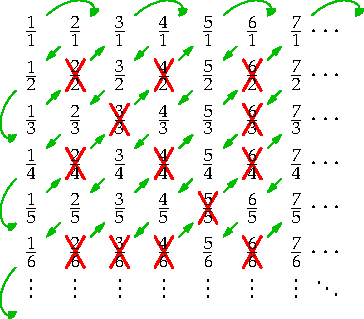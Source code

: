 settings.tex="pdflatex";

texpreamble("\usepackage{amsmath}
\usepackage{amsthm,amssymb}
\usepackage{mathpazo}
\usepackage[svgnames]{xcolor}
");
import graph;

size(180);

int m=6;
int n=7;

real ad=0.3;
real sh=0.35;

for(int i=1; i<=m; ++i){
	for(int j=1; j<=n; ++j){
		label("$\frac{" + string(j) + "}{" + string(i) + "}$",(j,-i));
		if(i==1){label("$\vdots$",(j,-m-1+ad));}
		if(i!=1&j!=n&(i+j)%2==1){draw((j+1-sh,1-i-sh)--(j+sh,-i+sh),heavygreen,Arrow);}
		if(i!=1&j!=n&(i+j)%2==0){draw((j+sh,-i+sh)--(j+1-sh,1-i-sh),heavygreen,Arrow);}
		if(j==1&(i+j)%2==0){draw((1-sh,-1-i-sh){dir(SW)}..(1-sh,-2-i-sh){dir(NE)},heavygreen,ArcArrow);}
		if(i==1&j<=n&(i+j)%2==0){draw((j+sh,sh-1){dir(NE)}..(j+1+sh,sh-1){dir(SW)},heavygreen,ArcArrow);}
	}
	label("$\cdots$",(n+1-ad,-i));
}

label("$\ddots$",(n+1-ad,-m-1+ad));

pair list[]={(2,2)};

//label("\LARGE$\times$",(2,-2),red);

pair array[]={(2,2),(3,3),(4,4),(5,5),(6,6),(2,4),(4,2),(2,6),(6,2),(6,3),(3,6),(6,4),(4,6)};

real r=0.4;
real th=60;

for(pair k : array) {
	//label("\LARGE$\times$",(k.x,-k.y),red);
	draw((k.x,-k.y)+r*dir(th)--(k.x,-k.y)-r*dir(th),red+linewidth(1));
	draw((k.x,-k.y)+r*dir(-th)--(k.x,-k.y)-r*dir(-th),red+linewidth(1));
}